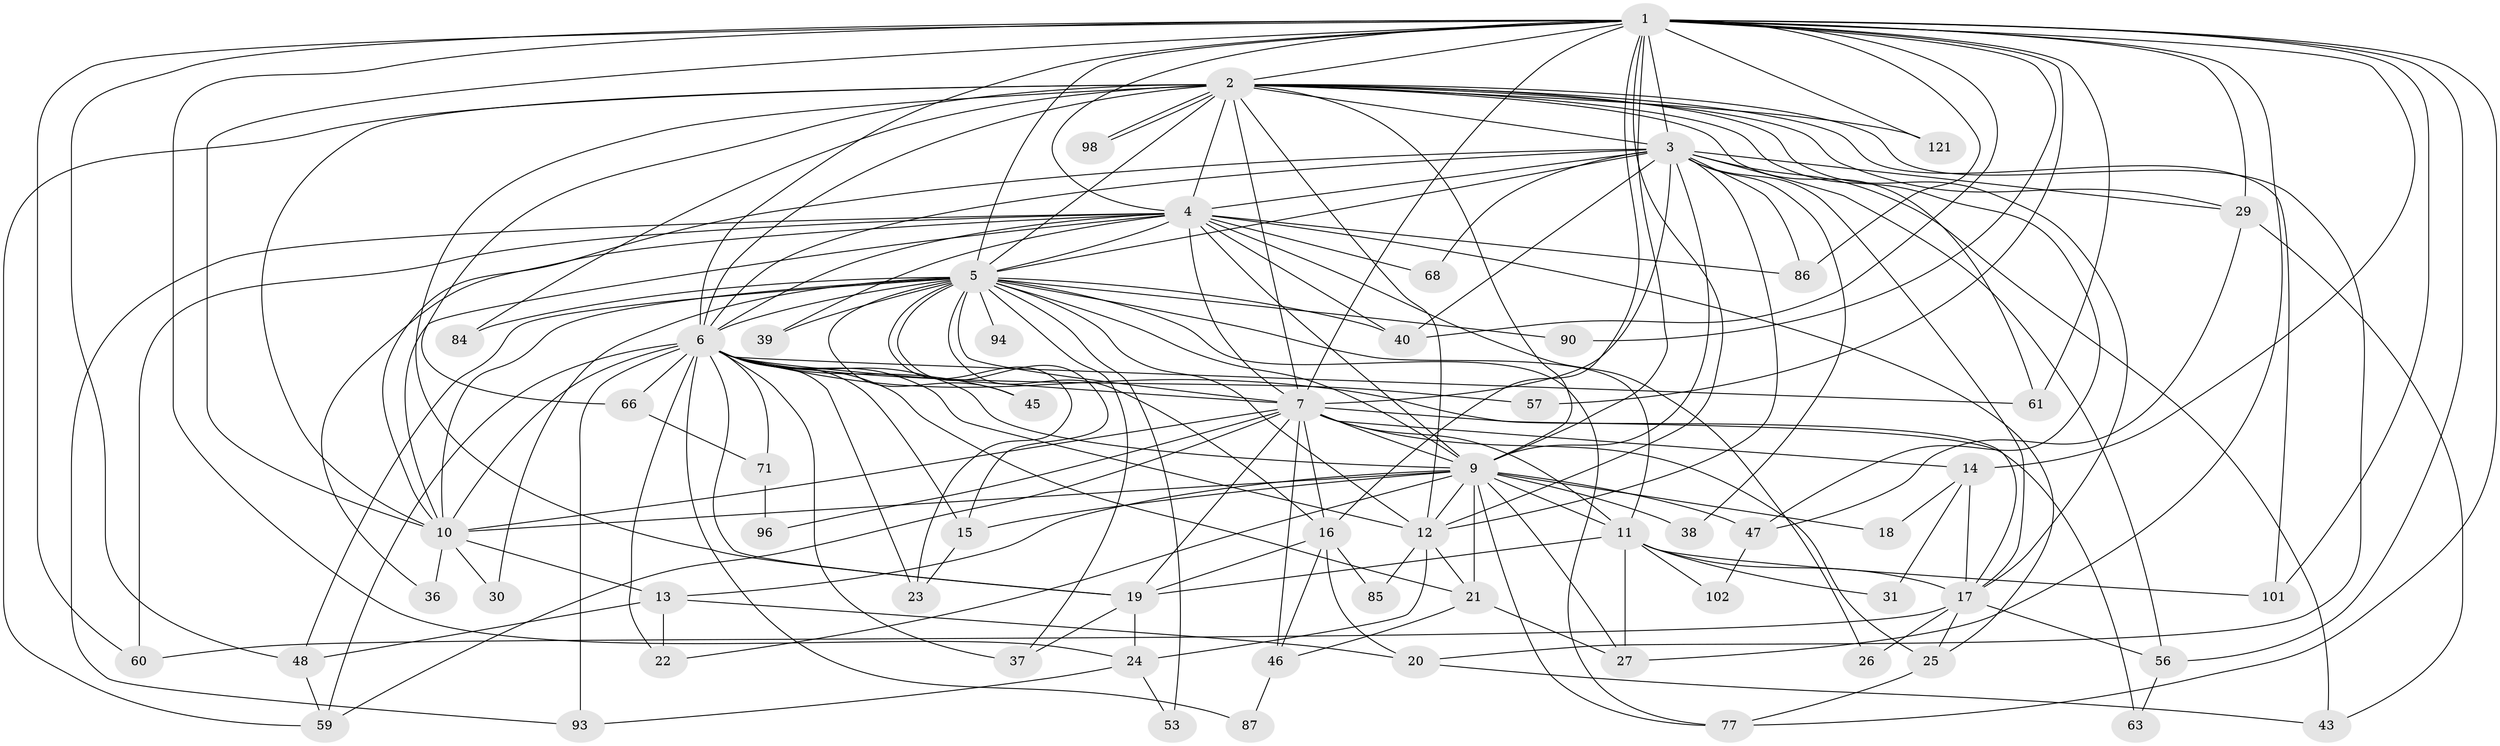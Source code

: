 // original degree distribution, {26: 0.016129032258064516, 20: 0.024193548387096774, 18: 0.008064516129032258, 28: 0.008064516129032258, 16: 0.008064516129032258, 22: 0.008064516129032258, 14: 0.008064516129032258, 9: 0.008064516129032258, 7: 0.04032258064516129, 6: 0.008064516129032258, 5: 0.04032258064516129, 4: 0.10483870967741936, 8: 0.008064516129032258, 2: 0.5080645161290323, 3: 0.20161290322580644}
// Generated by graph-tools (version 1.1) at 2025/13/03/09/25 04:13:48]
// undirected, 62 vertices, 180 edges
graph export_dot {
graph [start="1"]
  node [color=gray90,style=filled];
  1;
  2;
  3;
  4;
  5 [super="+120+8+50+42+33+74"];
  6 [super="+89+34+55"];
  7;
  9 [super="+110"];
  10 [super="+32"];
  11;
  12 [super="+80"];
  13;
  14;
  15 [super="+88+28"];
  16;
  17 [super="+54+76+41"];
  18;
  19 [super="+58+115"];
  20 [super="+81"];
  21 [super="+67"];
  22 [super="+62"];
  23;
  24 [super="+72"];
  25 [super="+69+108"];
  26;
  27 [super="+35"];
  29 [super="+83"];
  30 [super="+82"];
  31;
  36;
  37 [super="+100"];
  38;
  39;
  40 [super="+49+52"];
  43 [super="+44"];
  45;
  46;
  47 [super="+51"];
  48 [super="+104+75+124"];
  53;
  56 [super="+79"];
  57;
  59 [super="+99+97"];
  60;
  61 [super="+91"];
  63;
  66;
  68;
  71;
  77 [super="+78+105"];
  84;
  85;
  86 [super="+95"];
  87;
  90;
  93 [super="+113"];
  94;
  96;
  98;
  101 [super="+119"];
  102;
  121;
  1 -- 2;
  1 -- 3;
  1 -- 4;
  1 -- 5 [weight=2];
  1 -- 6;
  1 -- 7;
  1 -- 9;
  1 -- 10;
  1 -- 14;
  1 -- 16;
  1 -- 24;
  1 -- 48;
  1 -- 56;
  1 -- 57;
  1 -- 60;
  1 -- 61;
  1 -- 90;
  1 -- 121;
  1 -- 101;
  1 -- 12;
  1 -- 29;
  1 -- 40;
  1 -- 77;
  1 -- 86;
  1 -- 27;
  2 -- 3;
  2 -- 4;
  2 -- 5 [weight=2];
  2 -- 6 [weight=2];
  2 -- 7;
  2 -- 9 [weight=2];
  2 -- 10;
  2 -- 19;
  2 -- 29;
  2 -- 61;
  2 -- 66;
  2 -- 84;
  2 -- 98;
  2 -- 98;
  2 -- 101;
  2 -- 121;
  2 -- 59 [weight=2];
  2 -- 17;
  2 -- 12;
  2 -- 47;
  2 -- 20;
  3 -- 4;
  3 -- 5 [weight=3];
  3 -- 6 [weight=2];
  3 -- 7;
  3 -- 9;
  3 -- 10;
  3 -- 17;
  3 -- 29;
  3 -- 38;
  3 -- 40;
  3 -- 68;
  3 -- 86;
  3 -- 56;
  3 -- 12;
  3 -- 43;
  4 -- 5 [weight=2];
  4 -- 6;
  4 -- 7;
  4 -- 9;
  4 -- 10;
  4 -- 25;
  4 -- 26;
  4 -- 36;
  4 -- 39;
  4 -- 60;
  4 -- 68;
  4 -- 86;
  4 -- 40;
  4 -- 93;
  5 -- 6 [weight=5];
  5 -- 7 [weight=2];
  5 -- 9 [weight=3];
  5 -- 10 [weight=2];
  5 -- 23;
  5 -- 39;
  5 -- 53;
  5 -- 94 [weight=2];
  5 -- 12;
  5 -- 11;
  5 -- 90;
  5 -- 30;
  5 -- 40;
  5 -- 45;
  5 -- 15;
  5 -- 16;
  5 -- 84;
  5 -- 77;
  5 -- 37;
  5 -- 48;
  6 -- 7;
  6 -- 9;
  6 -- 10 [weight=2];
  6 -- 15;
  6 -- 17;
  6 -- 21 [weight=2];
  6 -- 22;
  6 -- 23;
  6 -- 37;
  6 -- 45;
  6 -- 57;
  6 -- 59 [weight=2];
  6 -- 66;
  6 -- 87;
  6 -- 93;
  6 -- 19 [weight=3];
  6 -- 61;
  6 -- 71;
  6 -- 12;
  7 -- 9;
  7 -- 10 [weight=2];
  7 -- 11;
  7 -- 14;
  7 -- 16;
  7 -- 19;
  7 -- 25 [weight=2];
  7 -- 46;
  7 -- 63;
  7 -- 96;
  7 -- 59;
  9 -- 10;
  9 -- 11;
  9 -- 12;
  9 -- 13;
  9 -- 15;
  9 -- 18;
  9 -- 21;
  9 -- 27;
  9 -- 38;
  9 -- 47;
  9 -- 22;
  9 -- 77;
  10 -- 13;
  10 -- 36;
  10 -- 30;
  11 -- 27;
  11 -- 31;
  11 -- 101;
  11 -- 102;
  11 -- 17;
  11 -- 19;
  12 -- 85;
  12 -- 21;
  12 -- 24;
  13 -- 20;
  13 -- 22;
  13 -- 48 [weight=2];
  14 -- 18;
  14 -- 31;
  14 -- 17;
  15 -- 23;
  16 -- 20;
  16 -- 46;
  16 -- 85;
  16 -- 19;
  17 -- 26 [weight=2];
  17 -- 56;
  17 -- 25;
  17 -- 60;
  19 -- 24;
  19 -- 37;
  20 -- 43;
  21 -- 27;
  21 -- 46;
  24 -- 53;
  24 -- 93;
  25 -- 77;
  29 -- 43;
  29 -- 47;
  46 -- 87;
  47 -- 102;
  48 -- 59;
  56 -- 63;
  66 -- 71;
  71 -- 96;
}
